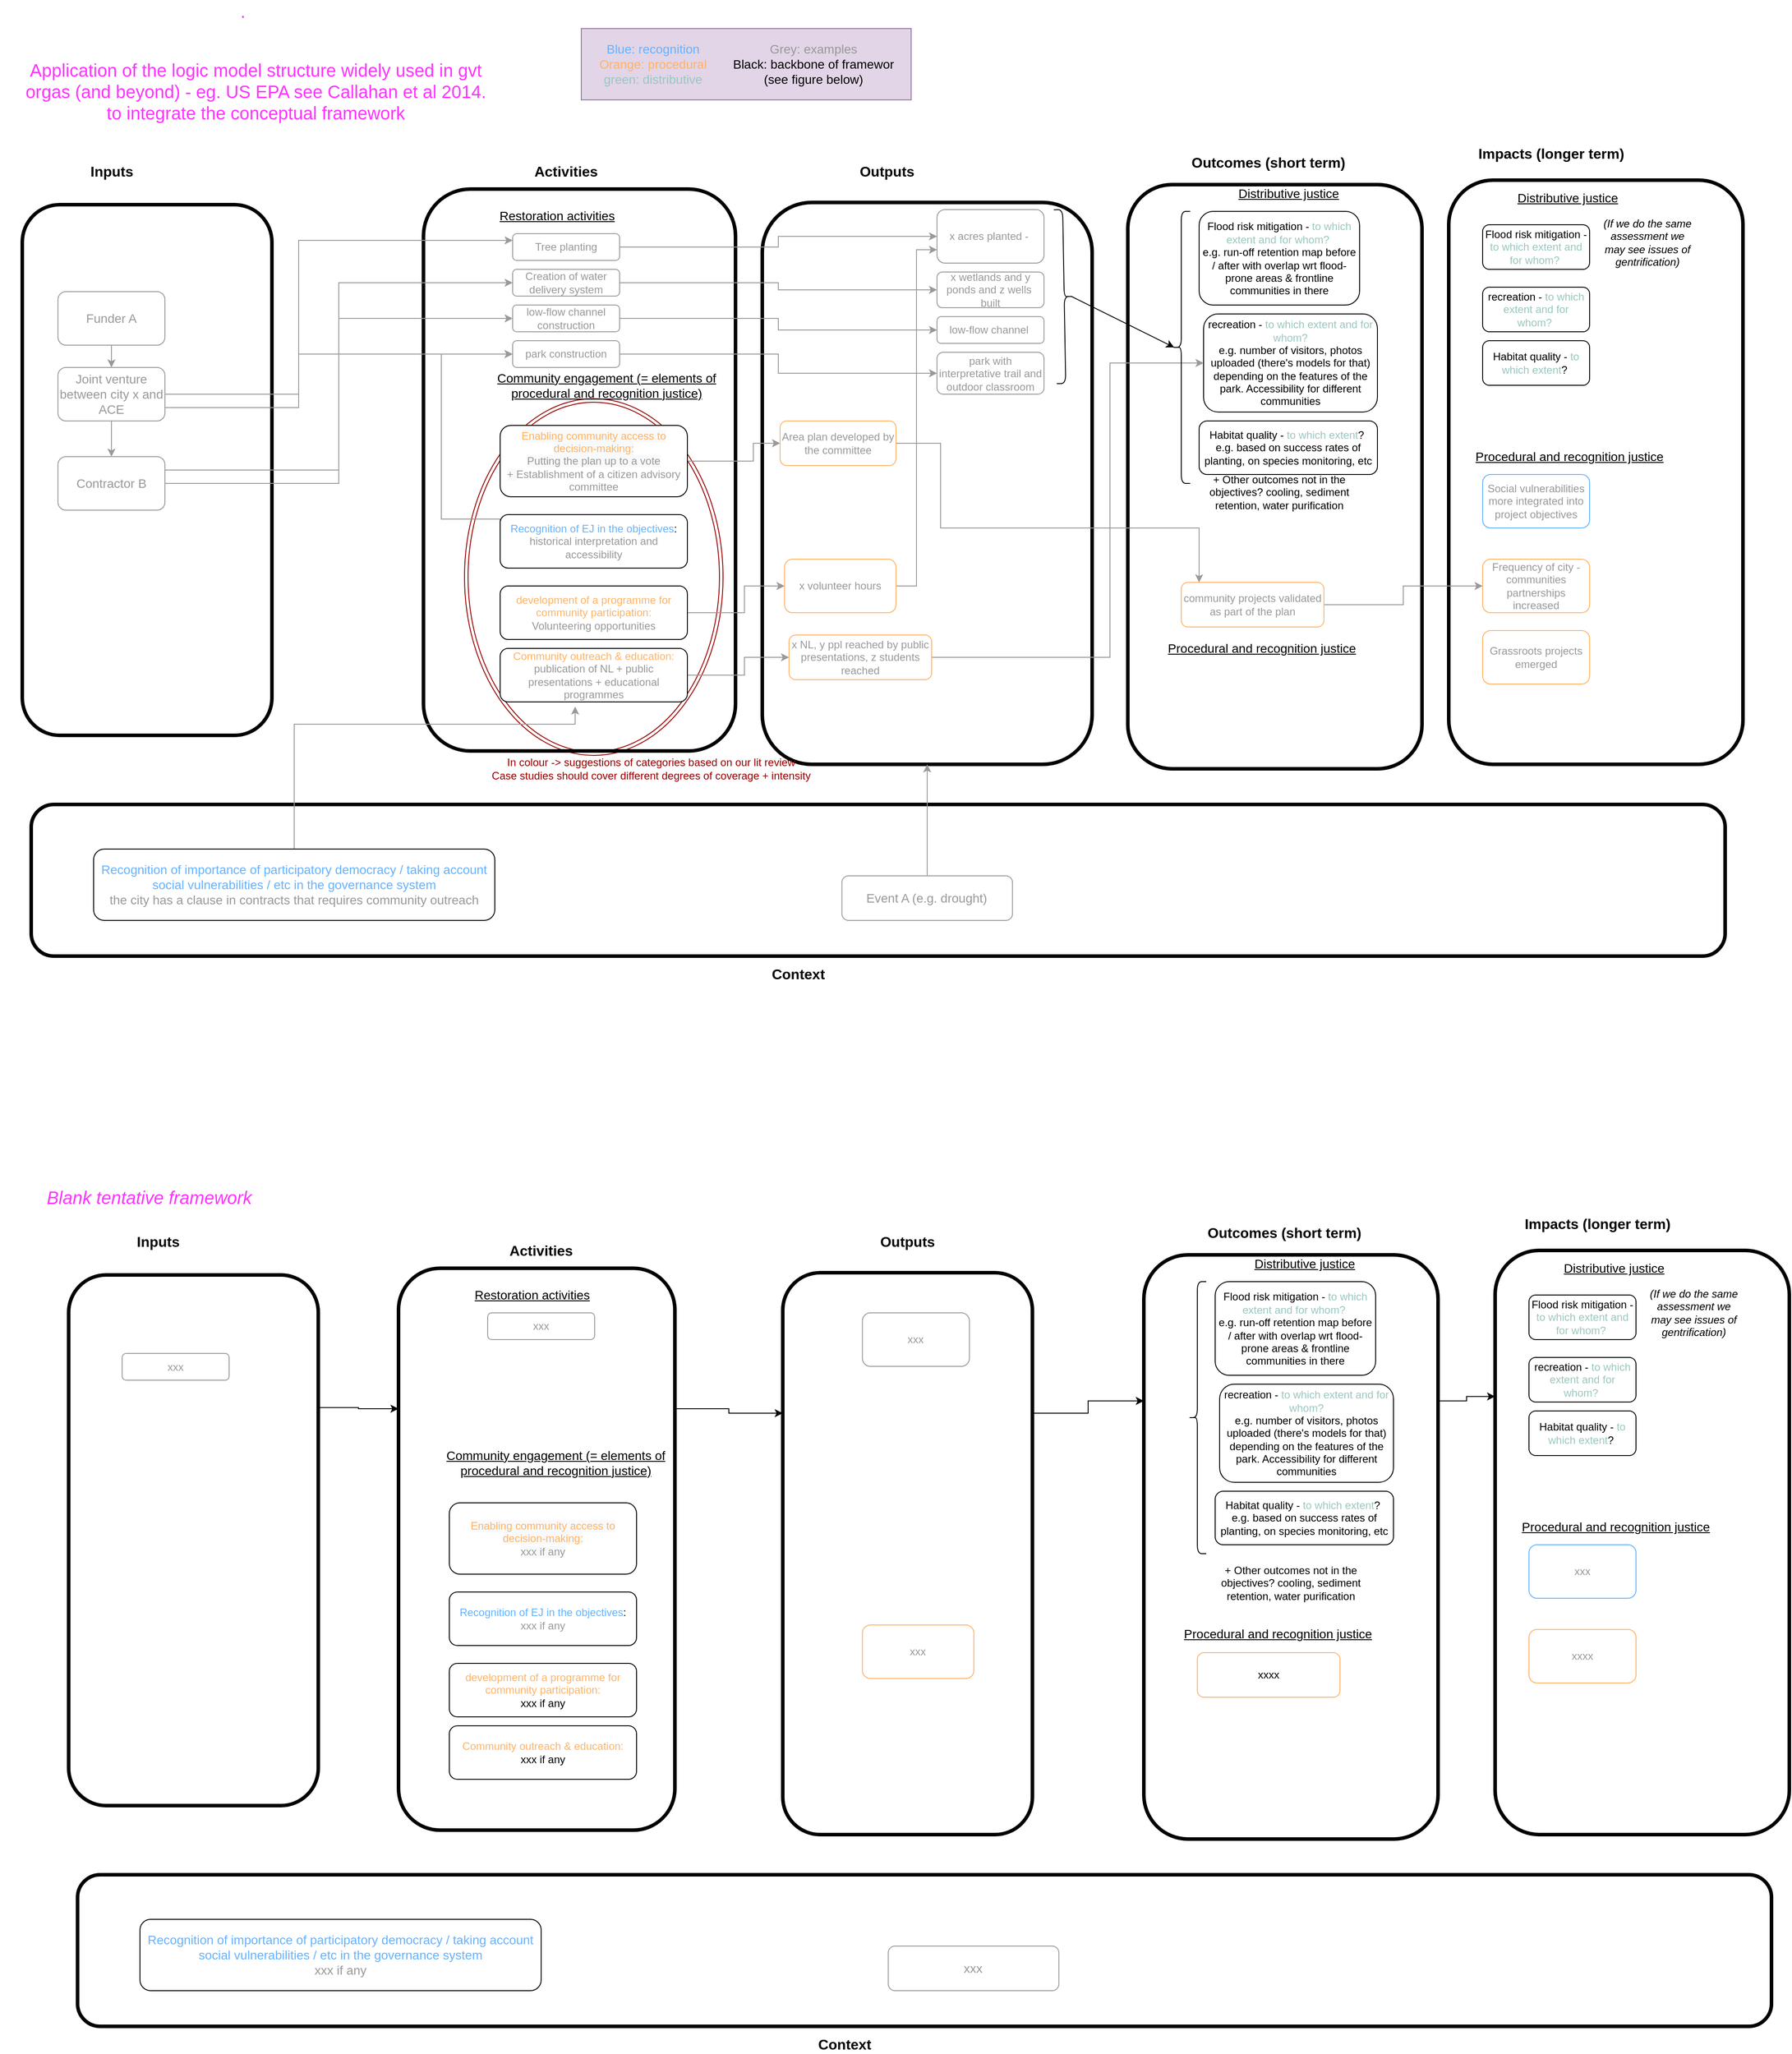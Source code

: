 <mxfile version="13.6.6" type="github">
  <diagram id="vgA6iTGPaxQfXKOa6rfH" name="Page-1">
    <mxGraphModel dx="1051" dy="645" grid="1" gridSize="10" guides="1" tooltips="1" connect="1" arrows="1" fold="1" page="1" pageScale="1" pageWidth="1654" pageHeight="2336" math="0" shadow="0">
      <root>
        <mxCell id="0" />
        <mxCell id="1" parent="0" />
        <mxCell id="vsAwOf1phoWgkUj9JQo5-122" value="" style="whiteSpace=wrap;html=1;strokeColor=#9673a6;strokeWidth=1;fillColor=#e1d5e7;fontSize=14;" vertex="1" parent="1">
          <mxGeometry x="685" y="70" width="370" height="80" as="geometry" />
        </mxCell>
        <mxCell id="vsAwOf1phoWgkUj9JQo5-114" style="edgeStyle=orthogonalEdgeStyle;rounded=0;orthogonalLoop=1;jettySize=auto;html=1;exitX=1;exitY=0.25;exitDx=0;exitDy=0;entryX=0;entryY=0.25;entryDx=0;entryDy=0;strokeColor=#000000;fontSize=14;fontColor=#999999;" edge="1" parent="1" source="vsAwOf1phoWgkUj9JQo5-41" target="vsAwOf1phoWgkUj9JQo5-38">
          <mxGeometry relative="1" as="geometry" />
        </mxCell>
        <mxCell id="vsAwOf1phoWgkUj9JQo5-41" value="" style="rounded=1;whiteSpace=wrap;html=1;fontSize=16;fillColor=none;strokeWidth=4;" vertex="1" parent="1">
          <mxGeometry x="480" y="1460" width="310" height="630" as="geometry" />
        </mxCell>
        <mxCell id="vsAwOf1phoWgkUj9JQo5-33" value="" style="rounded=1;whiteSpace=wrap;html=1;fontSize=16;fillColor=none;strokeWidth=4;" vertex="1" parent="1">
          <mxGeometry x="68" y="940" width="1900" height="170" as="geometry" />
        </mxCell>
        <mxCell id="vsAwOf1phoWgkUj9JQo5-28" value="" style="rounded=1;whiteSpace=wrap;html=1;fontSize=16;fillColor=none;strokeWidth=4;" vertex="1" parent="1">
          <mxGeometry x="1298" y="245" width="330" height="655" as="geometry" />
        </mxCell>
        <mxCell id="vsAwOf1phoWgkUj9JQo5-30" value="" style="rounded=1;whiteSpace=wrap;html=1;fontSize=16;fillColor=none;strokeWidth=4;" vertex="1" parent="1">
          <mxGeometry x="1658" y="240" width="330" height="655" as="geometry" />
        </mxCell>
        <mxCell id="vsAwOf1phoWgkUj9JQo5-26" value="" style="rounded=1;whiteSpace=wrap;html=1;fontSize=16;fillColor=none;strokeWidth=4;" vertex="1" parent="1">
          <mxGeometry x="888" y="265" width="370" height="630" as="geometry" />
        </mxCell>
        <mxCell id="vsAwOf1phoWgkUj9JQo5-22" value="" style="rounded=1;whiteSpace=wrap;html=1;fontSize=16;fillColor=none;strokeWidth=4;" vertex="1" parent="1">
          <mxGeometry x="58" y="267.5" width="280" height="595" as="geometry" />
        </mxCell>
        <mxCell id="OVi4SH4In0DBITWxW0jp-76" value="" style="ellipse;shape=doubleEllipse;whiteSpace=wrap;html=1;fillColor=none;fontColor=#990000;strokeColor=#990000;" parent="1" vertex="1">
          <mxGeometry x="554" y="485" width="290" height="400" as="geometry" />
        </mxCell>
        <mxCell id="vsAwOf1phoWgkUj9JQo5-4" value="" style="rounded=1;whiteSpace=wrap;html=1;fontSize=16;fillColor=none;strokeWidth=4;" vertex="1" parent="1">
          <mxGeometry x="508" y="250" width="350" height="630" as="geometry" />
        </mxCell>
        <mxCell id="OVi4SH4In0DBITWxW0jp-1" value="Activities" style="text;html=1;strokeColor=none;fillColor=none;align=center;verticalAlign=middle;whiteSpace=wrap;rounded=0;fontSize=16;fontStyle=1" parent="1" vertex="1">
          <mxGeometry x="648" y="220" width="40" height="20" as="geometry" />
        </mxCell>
        <mxCell id="OVi4SH4In0DBITWxW0jp-23" style="edgeStyle=orthogonalEdgeStyle;rounded=0;orthogonalLoop=1;jettySize=auto;html=1;exitX=1;exitY=0.5;exitDx=0;exitDy=0;strokeColor=#999999;" parent="1" source="OVi4SH4In0DBITWxW0jp-2" target="OVi4SH4In0DBITWxW0jp-16" edge="1">
          <mxGeometry relative="1" as="geometry" />
        </mxCell>
        <mxCell id="OVi4SH4In0DBITWxW0jp-2" value="Tree planting" style="rounded=1;whiteSpace=wrap;html=1;fontColor=#999999;strokeColor=#999999;" parent="1" vertex="1">
          <mxGeometry x="608" y="300" width="120" height="30" as="geometry" />
        </mxCell>
        <mxCell id="OVi4SH4In0DBITWxW0jp-3" value="&lt;font style=&quot;font-size: 14px&quot;&gt;&lt;u&gt;Restoration activities&lt;/u&gt;&lt;/font&gt;" style="text;html=1;strokeColor=none;fillColor=none;align=center;verticalAlign=middle;whiteSpace=wrap;rounded=0;" parent="1" vertex="1">
          <mxGeometry x="588" y="270" width="140" height="20" as="geometry" />
        </mxCell>
        <mxCell id="OVi4SH4In0DBITWxW0jp-38" style="edgeStyle=orthogonalEdgeStyle;rounded=0;orthogonalLoop=1;jettySize=auto;html=1;exitX=1;exitY=0.5;exitDx=0;exitDy=0;entryX=0;entryY=0.5;entryDx=0;entryDy=0;strokeColor=#999999;" parent="1" source="OVi4SH4In0DBITWxW0jp-4" target="OVi4SH4In0DBITWxW0jp-17" edge="1">
          <mxGeometry relative="1" as="geometry" />
        </mxCell>
        <mxCell id="OVi4SH4In0DBITWxW0jp-4" value="Creation of water delivery system" style="rounded=1;whiteSpace=wrap;html=1;fontColor=#999999;strokeColor=#999999;" parent="1" vertex="1">
          <mxGeometry x="608" y="340" width="120" height="30" as="geometry" />
        </mxCell>
        <mxCell id="OVi4SH4In0DBITWxW0jp-36" style="edgeStyle=orthogonalEdgeStyle;rounded=0;orthogonalLoop=1;jettySize=auto;html=1;exitX=1;exitY=0.5;exitDx=0;exitDy=0;entryX=0;entryY=0.5;entryDx=0;entryDy=0;strokeColor=#999999;" parent="1" source="OVi4SH4In0DBITWxW0jp-5" target="OVi4SH4In0DBITWxW0jp-18" edge="1">
          <mxGeometry relative="1" as="geometry" />
        </mxCell>
        <mxCell id="OVi4SH4In0DBITWxW0jp-5" value="low-flow channel construction" style="rounded=1;whiteSpace=wrap;html=1;fontColor=#999999;strokeColor=#999999;" parent="1" vertex="1">
          <mxGeometry x="608" y="380" width="120" height="30" as="geometry" />
        </mxCell>
        <mxCell id="OVi4SH4In0DBITWxW0jp-34" style="edgeStyle=orthogonalEdgeStyle;rounded=0;orthogonalLoop=1;jettySize=auto;html=1;exitX=1;exitY=0.5;exitDx=0;exitDy=0;strokeColor=#999999;" parent="1" source="OVi4SH4In0DBITWxW0jp-6" target="OVi4SH4In0DBITWxW0jp-19" edge="1">
          <mxGeometry relative="1" as="geometry" />
        </mxCell>
        <mxCell id="OVi4SH4In0DBITWxW0jp-6" value="park construction" style="rounded=1;whiteSpace=wrap;html=1;fontColor=#999999;strokeColor=#999999;" parent="1" vertex="1">
          <mxGeometry x="608" y="420" width="120" height="30" as="geometry" />
        </mxCell>
        <mxCell id="OVi4SH4In0DBITWxW0jp-7" value="&lt;div&gt;Community engagement (= elements of &lt;br&gt;&lt;/div&gt;&lt;div&gt;procedural and recognition justice)&lt;/div&gt;" style="text;html=1;align=center;verticalAlign=middle;resizable=0;points=[];autosize=1;fontSize=14;fontStyle=4" parent="1" vertex="1">
          <mxGeometry x="583" y="450" width="260" height="40" as="geometry" />
        </mxCell>
        <mxCell id="OVi4SH4In0DBITWxW0jp-25" style="edgeStyle=orthogonalEdgeStyle;rounded=0;orthogonalLoop=1;jettySize=auto;html=1;exitX=1;exitY=0.5;exitDx=0;exitDy=0;entryX=0;entryY=0.5;entryDx=0;entryDy=0;strokeColor=#999999;" parent="1" source="OVi4SH4In0DBITWxW0jp-10" target="OVi4SH4In0DBITWxW0jp-20" edge="1">
          <mxGeometry relative="1" as="geometry">
            <Array as="points">
              <mxPoint x="878" y="555" />
              <mxPoint x="878" y="535" />
            </Array>
          </mxGeometry>
        </mxCell>
        <mxCell id="OVi4SH4In0DBITWxW0jp-10" value="&lt;font color=&quot;#FFB366&quot;&gt;&lt;span style=&quot;font-family: &amp;#34;helvetica&amp;#34; ; font-size: 12px ; font-style: normal ; font-weight: 400 ; letter-spacing: normal ; text-align: center ; text-indent: 0px ; text-transform: none ; word-spacing: 0px ; background-color: rgb(248 , 249 , 250) ; display: inline ; float: none&quot;&gt;Enabling community access to decision-making&lt;/span&gt;&lt;/font&gt;&lt;span style=&quot;color: rgb(0 , 0 , 0) ; font-family: &amp;#34;helvetica&amp;#34; ; font-size: 12px ; font-style: normal ; font-weight: 400 ; letter-spacing: normal ; text-align: center ; text-indent: 0px ; text-transform: none ; word-spacing: 0px ; background-color: rgb(248 , 249 , 250) ; display: inline ; float: none&quot;&gt;&lt;font color=&quot;#FFB366&quot;&gt;: &lt;/font&gt;&lt;br&gt;&lt;font color=&quot;#999999&quot;&gt;Putting the plan up to a vote +&amp;nbsp;&lt;/font&gt;&lt;/span&gt;&lt;font color=&quot;#999999&quot;&gt;Establishment of a citizen advisory committee&lt;/font&gt;" style="rounded=1;whiteSpace=wrap;html=1;" parent="1" vertex="1">
          <mxGeometry x="594" y="515" width="210" height="80" as="geometry" />
        </mxCell>
        <mxCell id="OVi4SH4In0DBITWxW0jp-31" style="edgeStyle=orthogonalEdgeStyle;rounded=0;orthogonalLoop=1;jettySize=auto;html=1;exitX=0;exitY=0.5;exitDx=0;exitDy=0;entryX=0;entryY=0.5;entryDx=0;entryDy=0;strokeColor=#999999;" parent="1" source="OVi4SH4In0DBITWxW0jp-11" target="OVi4SH4In0DBITWxW0jp-6" edge="1">
          <mxGeometry relative="1" as="geometry">
            <Array as="points">
              <mxPoint x="594" y="620" />
              <mxPoint x="528" y="620" />
              <mxPoint x="528" y="435" />
            </Array>
          </mxGeometry>
        </mxCell>
        <mxCell id="OVi4SH4In0DBITWxW0jp-11" value="&lt;font color=&quot;#66b2ff&quot;&gt;Recognition of EJ in the objectives&lt;/font&gt;: &lt;font color=&quot;#999999&quot;&gt;historical interpretation and accessibility&lt;/font&gt;" style="rounded=1;whiteSpace=wrap;html=1;" parent="1" vertex="1">
          <mxGeometry x="594" y="615" width="210" height="60" as="geometry" />
        </mxCell>
        <mxCell id="OVi4SH4In0DBITWxW0jp-30" style="edgeStyle=orthogonalEdgeStyle;rounded=0;orthogonalLoop=1;jettySize=auto;html=1;exitX=1;exitY=0.5;exitDx=0;exitDy=0;strokeColor=#999999;" parent="1" source="OVi4SH4In0DBITWxW0jp-13" target="OVi4SH4In0DBITWxW0jp-27" edge="1">
          <mxGeometry relative="1" as="geometry">
            <Array as="points">
              <mxPoint x="868" y="725" />
              <mxPoint x="868" y="695" />
            </Array>
          </mxGeometry>
        </mxCell>
        <mxCell id="OVi4SH4In0DBITWxW0jp-13" value="&lt;font color=&quot;#FFB366&quot;&gt;development of a programme for community participation:&lt;/font&gt;&lt;br&gt;&lt;font color=&quot;#999999&quot;&gt;Volunteering opportunities&lt;/font&gt;" style="rounded=1;whiteSpace=wrap;html=1;" parent="1" vertex="1">
          <mxGeometry x="594" y="695" width="210" height="60" as="geometry" />
        </mxCell>
        <mxCell id="OVi4SH4In0DBITWxW0jp-26" style="edgeStyle=orthogonalEdgeStyle;rounded=0;orthogonalLoop=1;jettySize=auto;html=1;exitX=1;exitY=0.5;exitDx=0;exitDy=0;entryX=0;entryY=0.5;entryDx=0;entryDy=0;strokeColor=#999999;" parent="1" source="OVi4SH4In0DBITWxW0jp-14" target="OVi4SH4In0DBITWxW0jp-21" edge="1">
          <mxGeometry relative="1" as="geometry">
            <Array as="points">
              <mxPoint x="868" y="795" />
              <mxPoint x="868" y="775" />
            </Array>
          </mxGeometry>
        </mxCell>
        <mxCell id="OVi4SH4In0DBITWxW0jp-14" value="&lt;font color=&quot;#FFB366&quot;&gt;Community outreach &amp;amp; education:&lt;/font&gt;&lt;br&gt;&lt;font color=&quot;#999999&quot;&gt;publication of NL + public presentations + educational programmes&lt;/font&gt;" style="rounded=1;whiteSpace=wrap;html=1;" parent="1" vertex="1">
          <mxGeometry x="594" y="765" width="210" height="60" as="geometry" />
        </mxCell>
        <mxCell id="OVi4SH4In0DBITWxW0jp-15" value="Outputs" style="text;html=1;strokeColor=none;fillColor=none;align=center;verticalAlign=middle;whiteSpace=wrap;rounded=0;fontSize=16;fontStyle=1" parent="1" vertex="1">
          <mxGeometry x="1008" y="220" width="40" height="20" as="geometry" />
        </mxCell>
        <mxCell id="OVi4SH4In0DBITWxW0jp-16" value="x acres planted -&amp;nbsp;" style="rounded=1;whiteSpace=wrap;html=1;fontColor=#999999;strokeColor=#999999;" parent="1" vertex="1">
          <mxGeometry x="1084" y="273" width="120" height="60" as="geometry" />
        </mxCell>
        <mxCell id="OVi4SH4In0DBITWxW0jp-17" value="x wetlands and y ponds and z wells&amp;nbsp; built" style="rounded=1;whiteSpace=wrap;html=1;fontColor=#999999;strokeColor=#999999;" parent="1" vertex="1">
          <mxGeometry x="1084" y="343" width="120" height="40" as="geometry" />
        </mxCell>
        <mxCell id="OVi4SH4In0DBITWxW0jp-18" value="low-flow channel&amp;nbsp;" style="rounded=1;whiteSpace=wrap;html=1;fontColor=#999999;strokeColor=#999999;" parent="1" vertex="1">
          <mxGeometry x="1084" y="393" width="120" height="30" as="geometry" />
        </mxCell>
        <mxCell id="OVi4SH4In0DBITWxW0jp-19" value="park with interpretative trail and outdoor classroom" style="rounded=1;whiteSpace=wrap;html=1;fontColor=#999999;strokeColor=#999999;" parent="1" vertex="1">
          <mxGeometry x="1084" y="433" width="120" height="47" as="geometry" />
        </mxCell>
        <mxCell id="OVi4SH4In0DBITWxW0jp-46" style="edgeStyle=orthogonalEdgeStyle;rounded=0;orthogonalLoop=1;jettySize=auto;html=1;exitX=1;exitY=0.5;exitDx=0;exitDy=0;strokeColor=#999999;" parent="1" source="OVi4SH4In0DBITWxW0jp-20" target="OVi4SH4In0DBITWxW0jp-45" edge="1">
          <mxGeometry relative="1" as="geometry">
            <Array as="points">
              <mxPoint x="1088" y="535" />
              <mxPoint x="1088" y="630" />
              <mxPoint x="1378" y="630" />
            </Array>
          </mxGeometry>
        </mxCell>
        <mxCell id="OVi4SH4In0DBITWxW0jp-20" value="&lt;font&gt;Area plan developed by the committee&lt;/font&gt;" style="rounded=1;whiteSpace=wrap;html=1;strokeColor=#FFB366;fontColor=#999999;" parent="1" vertex="1">
          <mxGeometry x="908" y="510" width="130" height="50" as="geometry" />
        </mxCell>
        <mxCell id="vsAwOf1phoWgkUj9JQo5-25" style="edgeStyle=orthogonalEdgeStyle;rounded=0;orthogonalLoop=1;jettySize=auto;html=1;exitX=1;exitY=0.5;exitDx=0;exitDy=0;entryX=0;entryY=0.5;entryDx=0;entryDy=0;fontSize=16;fontColor=#000000;strokeColor=#999999;" edge="1" parent="1" source="OVi4SH4In0DBITWxW0jp-21" target="OVi4SH4In0DBITWxW0jp-47">
          <mxGeometry relative="1" as="geometry">
            <Array as="points">
              <mxPoint x="1278" y="775" />
              <mxPoint x="1278" y="445" />
            </Array>
          </mxGeometry>
        </mxCell>
        <mxCell id="OVi4SH4In0DBITWxW0jp-21" value="&lt;font&gt;x NL, y ppl reached by public presentations, z students reached&lt;/font&gt;" style="rounded=1;whiteSpace=wrap;html=1;strokeColor=#FFB366;fontColor=#999999;" parent="1" vertex="1">
          <mxGeometry x="918" y="750" width="160" height="50" as="geometry" />
        </mxCell>
        <mxCell id="OVi4SH4In0DBITWxW0jp-28" style="edgeStyle=orthogonalEdgeStyle;rounded=0;orthogonalLoop=1;jettySize=auto;html=1;exitX=1;exitY=0.5;exitDx=0;exitDy=0;entryX=0;entryY=0.75;entryDx=0;entryDy=0;strokeColor=#999999;" parent="1" source="OVi4SH4In0DBITWxW0jp-27" target="OVi4SH4In0DBITWxW0jp-16" edge="1">
          <mxGeometry relative="1" as="geometry" />
        </mxCell>
        <mxCell id="OVi4SH4In0DBITWxW0jp-27" value="&lt;font&gt;x volunteer hours&lt;/font&gt;" style="rounded=1;whiteSpace=wrap;html=1;strokeColor=#FFB366;fontColor=#999999;" parent="1" vertex="1">
          <mxGeometry x="913" y="665" width="125" height="60" as="geometry" />
        </mxCell>
        <mxCell id="OVi4SH4In0DBITWxW0jp-42" value="Outcomes (short term)&amp;nbsp;" style="text;html=1;strokeColor=none;fillColor=none;align=center;verticalAlign=middle;whiteSpace=wrap;rounded=0;fontSize=16;fontStyle=1" parent="1" vertex="1">
          <mxGeometry x="1368" y="210" width="180" height="20" as="geometry" />
        </mxCell>
        <mxCell id="OVi4SH4In0DBITWxW0jp-44" value="Flood risk mitigation - &lt;font color=&quot;#9ac7bf&quot;&gt;to which extent and for whom?&lt;/font&gt;&amp;nbsp;&lt;br&gt;e.g. run-off retention map before / after with overlap wrt flood-prone areas &amp;amp; frontline communities in there" style="rounded=1;whiteSpace=wrap;html=1;" parent="1" vertex="1">
          <mxGeometry x="1378" y="275" width="180" height="105" as="geometry" />
        </mxCell>
        <mxCell id="OVi4SH4In0DBITWxW0jp-80" style="edgeStyle=orthogonalEdgeStyle;rounded=0;orthogonalLoop=1;jettySize=auto;html=1;exitX=1;exitY=0.5;exitDx=0;exitDy=0;entryX=0;entryY=0.5;entryDx=0;entryDy=0;strokeColor=#999999;" parent="1" source="OVi4SH4In0DBITWxW0jp-45" target="OVi4SH4In0DBITWxW0jp-73" edge="1">
          <mxGeometry relative="1" as="geometry" />
        </mxCell>
        <mxCell id="OVi4SH4In0DBITWxW0jp-45" value="&lt;font color=&quot;#999999&quot;&gt;community projects validated as part of the plan&lt;/font&gt;" style="rounded=1;whiteSpace=wrap;html=1;strokeColor=#FFB366;" parent="1" vertex="1">
          <mxGeometry x="1358" y="691" width="160" height="50" as="geometry" />
        </mxCell>
        <mxCell id="OVi4SH4In0DBITWxW0jp-47" value="recreation - &lt;font color=&quot;#9ac7bf&quot;&gt;to which extent and for whom? &lt;/font&gt;&lt;br&gt;e.g. number of visitors, photos uploaded (there&#39;s models for that) depending on the features of the park. Accessibility for different communities" style="rounded=1;whiteSpace=wrap;html=1;" parent="1" vertex="1">
          <mxGeometry x="1383" y="390" width="195" height="110" as="geometry" />
        </mxCell>
        <mxCell id="OVi4SH4In0DBITWxW0jp-48" value="Habitat quality - &lt;font color=&quot;#9ac7bf&quot;&gt;to which extent&lt;/font&gt;?&amp;nbsp;&lt;br&gt;e.g. based on success rates of planting, on species monitoring, etc" style="rounded=1;whiteSpace=wrap;html=1;" parent="1" vertex="1">
          <mxGeometry x="1378" y="510" width="200" height="60" as="geometry" />
        </mxCell>
        <mxCell id="OVi4SH4In0DBITWxW0jp-51" value="Distributive justice" style="text;html=1;align=center;verticalAlign=middle;resizable=0;points=[];autosize=1;fontSize=14;fontStyle=4" parent="1" vertex="1">
          <mxGeometry x="1413" y="245" width="130" height="20" as="geometry" />
        </mxCell>
        <mxCell id="OVi4SH4In0DBITWxW0jp-54" value="Impacts (longer term)" style="text;html=1;strokeColor=none;fillColor=none;align=center;verticalAlign=middle;whiteSpace=wrap;rounded=0;fontSize=16;fontStyle=1" parent="1" vertex="1">
          <mxGeometry x="1683" y="200" width="180" height="20" as="geometry" />
        </mxCell>
        <mxCell id="OVi4SH4In0DBITWxW0jp-55" value="" style="shape=curlyBracket;whiteSpace=wrap;html=1;rounded=1;strokeColor=#000000;" parent="1" vertex="1">
          <mxGeometry x="1348" y="275" width="20" height="305" as="geometry" />
        </mxCell>
        <mxCell id="OVi4SH4In0DBITWxW0jp-56" value="" style="shape=curlyBracket;whiteSpace=wrap;html=1;rounded=1;strokeColor=#000000;rotation=-181;size=0.5;" parent="1" vertex="1">
          <mxGeometry x="1216.65" y="273" width="20" height="195" as="geometry" />
        </mxCell>
        <mxCell id="OVi4SH4In0DBITWxW0jp-57" value="" style="endArrow=classic;html=1;exitX=0.1;exitY=0.5;exitDx=0;exitDy=0;exitPerimeter=0;entryX=0.1;entryY=0.5;entryDx=0;entryDy=0;entryPerimeter=0;" parent="1" source="OVi4SH4In0DBITWxW0jp-56" target="OVi4SH4In0DBITWxW0jp-55" edge="1">
          <mxGeometry width="50" height="50" relative="1" as="geometry">
            <mxPoint x="1236.65" y="369.92" as="sourcePoint" />
            <mxPoint x="1288" y="410" as="targetPoint" />
          </mxGeometry>
        </mxCell>
        <mxCell id="OVi4SH4In0DBITWxW0jp-60" value="Flood risk mitigation - &lt;font color=&quot;#9ac7bf&quot;&gt;to which extent and for whom?&lt;/font&gt;&amp;nbsp;" style="rounded=1;whiteSpace=wrap;html=1;" parent="1" vertex="1">
          <mxGeometry x="1696" y="290" width="120" height="50" as="geometry" />
        </mxCell>
        <mxCell id="OVi4SH4In0DBITWxW0jp-61" value="recreation - &lt;font color=&quot;#9ac7bf&quot;&gt;to which extent and for whom?&amp;nbsp;&lt;/font&gt;" style="rounded=1;whiteSpace=wrap;html=1;" parent="1" vertex="1">
          <mxGeometry x="1696" y="359.99" width="120" height="50" as="geometry" />
        </mxCell>
        <mxCell id="OVi4SH4In0DBITWxW0jp-62" value="Habitat quality - &lt;font color=&quot;#9ac7bf&quot;&gt;to which extent&lt;/font&gt;?&amp;nbsp;" style="rounded=1;whiteSpace=wrap;html=1;" parent="1" vertex="1">
          <mxGeometry x="1696" y="419.99" width="120" height="50" as="geometry" />
        </mxCell>
        <mxCell id="OVi4SH4In0DBITWxW0jp-63" value="Distributive justice" style="text;html=1;align=center;verticalAlign=middle;resizable=0;points=[];autosize=1;fontSize=14;fontStyle=4" parent="1" vertex="1">
          <mxGeometry x="1726" y="250" width="130" height="20" as="geometry" />
        </mxCell>
        <mxCell id="OVi4SH4In0DBITWxW0jp-66" value="(If we do the same assessment we may see issues of gentrification)" style="text;html=1;strokeColor=none;fillColor=none;align=center;verticalAlign=middle;whiteSpace=wrap;rounded=0;fontStyle=2" parent="1" vertex="1">
          <mxGeometry x="1826" y="300" width="110" height="20" as="geometry" />
        </mxCell>
        <mxCell id="OVi4SH4In0DBITWxW0jp-72" value="+ Other outcomes not in the objectives? cooling, sediment retention, water purification" style="text;html=1;strokeColor=none;fillColor=none;align=center;verticalAlign=middle;whiteSpace=wrap;rounded=0;" parent="1" vertex="1">
          <mxGeometry x="1383" y="580" width="170" height="20" as="geometry" />
        </mxCell>
        <mxCell id="OVi4SH4In0DBITWxW0jp-73" value="&lt;font&gt;Frequency of city - communities partnerships increased&lt;/font&gt;" style="rounded=1;whiteSpace=wrap;html=1;fontColor=#999999;strokeColor=#FFB366;" parent="1" vertex="1">
          <mxGeometry x="1696" y="665" width="120" height="60" as="geometry" />
        </mxCell>
        <mxCell id="OVi4SH4In0DBITWxW0jp-75" value="&lt;font&gt;Social vulnerabilities more integrated into project objectives&lt;/font&gt;" style="rounded=1;whiteSpace=wrap;html=1;fontColor=#999999;strokeColor=#66B2FF;" parent="1" vertex="1">
          <mxGeometry x="1696" y="570" width="120" height="60" as="geometry" />
        </mxCell>
        <mxCell id="OVi4SH4In0DBITWxW0jp-77" value="&lt;div&gt;In colour -&amp;gt; suggestions of categories based on our lit review&lt;/div&gt;&lt;div&gt;Case studies should cover different degrees of coverage + intensity&lt;/div&gt;" style="text;html=1;align=center;verticalAlign=middle;resizable=0;points=[];autosize=1;fontColor=#990000;" parent="1" vertex="1">
          <mxGeometry x="578" y="885" width="370" height="30" as="geometry" />
        </mxCell>
        <mxCell id="OVi4SH4In0DBITWxW0jp-81" value="&lt;font&gt;Grassroots projects emerged&lt;/font&gt;" style="rounded=1;whiteSpace=wrap;html=1;fontColor=#999999;strokeColor=#FFB366;" parent="1" vertex="1">
          <mxGeometry x="1696" y="745" width="120" height="60" as="geometry" />
        </mxCell>
        <mxCell id="vsAwOf1phoWgkUj9JQo5-1" value="Procedural and recognition justice" style="text;html=1;align=center;verticalAlign=middle;resizable=0;points=[];autosize=1;fontSize=14;fontStyle=4" vertex="1" parent="1">
          <mxGeometry x="1678" y="540" width="230" height="20" as="geometry" />
        </mxCell>
        <mxCell id="vsAwOf1phoWgkUj9JQo5-3" value="Procedural and recognition justice" style="text;html=1;align=center;verticalAlign=middle;resizable=0;points=[];autosize=1;fontSize=14;fontStyle=4" vertex="1" parent="1">
          <mxGeometry x="1333" y="755" width="230" height="20" as="geometry" />
        </mxCell>
        <mxCell id="vsAwOf1phoWgkUj9JQo5-6" value="&lt;div&gt;&lt;font color=&quot;#66B2FF&quot;&gt;Blue: recognition&lt;/font&gt;&lt;/div&gt;&lt;div&gt;&lt;font color=&quot;#FFB366&quot;&gt;Orange: procedural&lt;/font&gt;&lt;/div&gt;&lt;div&gt;&lt;font color=&quot;#9AC7BF&quot;&gt;green: distributive&lt;/font&gt;&lt;br&gt;&lt;/div&gt;" style="text;html=1;align=center;verticalAlign=middle;resizable=0;points=[];autosize=1;fontSize=14;fontColor=#990000;" vertex="1" parent="1">
          <mxGeometry x="695" y="80" width="140" height="60" as="geometry" />
        </mxCell>
        <mxCell id="vsAwOf1phoWgkUj9JQo5-8" value="Inputs " style="text;html=1;align=center;verticalAlign=middle;resizable=0;points=[];autosize=1;fontSize=16;fontStyle=1" vertex="1" parent="1">
          <mxGeometry x="128" y="220" width="60" height="20" as="geometry" />
        </mxCell>
        <mxCell id="vsAwOf1phoWgkUj9JQo5-15" style="edgeStyle=orthogonalEdgeStyle;rounded=0;orthogonalLoop=1;jettySize=auto;html=1;exitX=0.5;exitY=1;exitDx=0;exitDy=0;entryX=0.5;entryY=0;entryDx=0;entryDy=0;fontSize=14;fontColor=#000000;strokeColor=#999999;" edge="1" parent="1" source="vsAwOf1phoWgkUj9JQo5-9" target="vsAwOf1phoWgkUj9JQo5-10">
          <mxGeometry relative="1" as="geometry" />
        </mxCell>
        <mxCell id="vsAwOf1phoWgkUj9JQo5-9" value="Funder A" style="rounded=1;whiteSpace=wrap;html=1;strokeWidth=1;fillColor=none;fontSize=14;strokeColor=#999999;fontColor=#999999;" vertex="1" parent="1">
          <mxGeometry x="98" y="365" width="120" height="60" as="geometry" />
        </mxCell>
        <mxCell id="vsAwOf1phoWgkUj9JQo5-16" style="edgeStyle=orthogonalEdgeStyle;rounded=0;orthogonalLoop=1;jettySize=auto;html=1;exitX=0.5;exitY=1;exitDx=0;exitDy=0;entryX=0.5;entryY=0;entryDx=0;entryDy=0;fontSize=14;fontColor=#000000;strokeColor=#999999;" edge="1" parent="1" source="vsAwOf1phoWgkUj9JQo5-10" target="vsAwOf1phoWgkUj9JQo5-11">
          <mxGeometry relative="1" as="geometry" />
        </mxCell>
        <mxCell id="vsAwOf1phoWgkUj9JQo5-19" style="edgeStyle=orthogonalEdgeStyle;rounded=0;orthogonalLoop=1;jettySize=auto;html=1;exitX=1;exitY=0.5;exitDx=0;exitDy=0;entryX=0;entryY=0.25;entryDx=0;entryDy=0;fontSize=14;fontColor=#000000;strokeColor=#999999;" edge="1" parent="1" source="vsAwOf1phoWgkUj9JQo5-10" target="OVi4SH4In0DBITWxW0jp-2">
          <mxGeometry relative="1" as="geometry">
            <Array as="points">
              <mxPoint x="368" y="480" />
              <mxPoint x="368" y="308" />
            </Array>
          </mxGeometry>
        </mxCell>
        <mxCell id="vsAwOf1phoWgkUj9JQo5-20" style="edgeStyle=orthogonalEdgeStyle;rounded=0;orthogonalLoop=1;jettySize=auto;html=1;exitX=1;exitY=0.75;exitDx=0;exitDy=0;entryX=0;entryY=0.5;entryDx=0;entryDy=0;fontSize=14;fontColor=#000000;strokeColor=#999999;" edge="1" parent="1" source="vsAwOf1phoWgkUj9JQo5-10" target="OVi4SH4In0DBITWxW0jp-6">
          <mxGeometry relative="1" as="geometry">
            <Array as="points">
              <mxPoint x="368" y="495" />
              <mxPoint x="368" y="435" />
            </Array>
          </mxGeometry>
        </mxCell>
        <mxCell id="vsAwOf1phoWgkUj9JQo5-10" value="Joint venture between city x and ACE" style="rounded=1;whiteSpace=wrap;html=1;strokeWidth=1;fillColor=none;fontSize=14;strokeColor=#999999;fontColor=#999999;" vertex="1" parent="1">
          <mxGeometry x="98" y="450" width="120" height="60" as="geometry" />
        </mxCell>
        <mxCell id="vsAwOf1phoWgkUj9JQo5-17" style="edgeStyle=orthogonalEdgeStyle;rounded=0;orthogonalLoop=1;jettySize=auto;html=1;exitX=1;exitY=0.5;exitDx=0;exitDy=0;entryX=0;entryY=0.5;entryDx=0;entryDy=0;fontSize=14;fontColor=#000000;strokeColor=#999999;" edge="1" parent="1" source="vsAwOf1phoWgkUj9JQo5-11" target="OVi4SH4In0DBITWxW0jp-5">
          <mxGeometry relative="1" as="geometry" />
        </mxCell>
        <mxCell id="vsAwOf1phoWgkUj9JQo5-18" style="edgeStyle=orthogonalEdgeStyle;rounded=0;orthogonalLoop=1;jettySize=auto;html=1;exitX=1;exitY=0.25;exitDx=0;exitDy=0;entryX=0;entryY=0.5;entryDx=0;entryDy=0;fontSize=14;fontColor=#000000;strokeColor=#999999;" edge="1" parent="1" source="vsAwOf1phoWgkUj9JQo5-11" target="OVi4SH4In0DBITWxW0jp-4">
          <mxGeometry relative="1" as="geometry" />
        </mxCell>
        <mxCell id="vsAwOf1phoWgkUj9JQo5-11" value="Contractor B" style="rounded=1;whiteSpace=wrap;html=1;strokeWidth=1;fillColor=none;fontSize=14;strokeColor=#999999;fontColor=#999999;" vertex="1" parent="1">
          <mxGeometry x="98" y="550" width="120" height="60" as="geometry" />
        </mxCell>
        <mxCell id="vsAwOf1phoWgkUj9JQo5-21" style="edgeStyle=orthogonalEdgeStyle;rounded=0;orthogonalLoop=1;jettySize=auto;html=1;exitX=0.5;exitY=0;exitDx=0;exitDy=0;entryX=0.428;entryY=0.863;entryDx=0;entryDy=0;entryPerimeter=0;fontSize=14;fontColor=#000000;strokeColor=#999999;" edge="1" parent="1" source="vsAwOf1phoWgkUj9JQo5-12" target="OVi4SH4In0DBITWxW0jp-76">
          <mxGeometry relative="1" as="geometry">
            <Array as="points">
              <mxPoint x="363" y="850" />
              <mxPoint x="678" y="850" />
            </Array>
          </mxGeometry>
        </mxCell>
        <mxCell id="vsAwOf1phoWgkUj9JQo5-12" value="&lt;font color=&quot;#66b2ff&quot;&gt;Recognition of importance of participatory democracy / taking account social vulnerabilities / etc in the governance system&lt;/font&gt;&lt;br&gt;&lt;font color=&quot;#999999&quot;&gt;the city has a clause in contracts that requires community outreach&lt;/font&gt;" style="rounded=1;whiteSpace=wrap;html=1;strokeWidth=1;fillColor=none;fontSize=14;fontColor=#000000;" vertex="1" parent="1">
          <mxGeometry x="138" y="990" width="450" height="80" as="geometry" />
        </mxCell>
        <mxCell id="vsAwOf1phoWgkUj9JQo5-32" style="edgeStyle=orthogonalEdgeStyle;rounded=0;orthogonalLoop=1;jettySize=auto;html=1;exitX=0.5;exitY=0;exitDx=0;exitDy=0;entryX=0.5;entryY=1;entryDx=0;entryDy=0;fontSize=14;fontColor=#000000;strokeColor=#999999;" edge="1" parent="1" source="vsAwOf1phoWgkUj9JQo5-31" target="vsAwOf1phoWgkUj9JQo5-26">
          <mxGeometry relative="1" as="geometry" />
        </mxCell>
        <mxCell id="vsAwOf1phoWgkUj9JQo5-31" value="&lt;font color=&quot;#999999&quot;&gt;Event A (e.g. drought)&lt;/font&gt;" style="rounded=1;whiteSpace=wrap;html=1;strokeWidth=1;fillColor=none;fontSize=14;fontColor=#000000;strokeColor=#999999;" vertex="1" parent="1">
          <mxGeometry x="977.32" y="1020" width="191.35" height="50" as="geometry" />
        </mxCell>
        <mxCell id="vsAwOf1phoWgkUj9JQo5-34" value="Context" style="text;html=1;align=center;verticalAlign=middle;resizable=0;points=[];autosize=1;fontSize=16;fontStyle=1" vertex="1" parent="1">
          <mxGeometry x="888" y="1120" width="80" height="20" as="geometry" />
        </mxCell>
        <mxCell id="vsAwOf1phoWgkUj9JQo5-35" value="" style="rounded=1;whiteSpace=wrap;html=1;fontSize=16;fillColor=none;strokeWidth=4;" vertex="1" parent="1">
          <mxGeometry x="120" y="2140" width="1900" height="170" as="geometry" />
        </mxCell>
        <mxCell id="vsAwOf1phoWgkUj9JQo5-120" style="edgeStyle=orthogonalEdgeStyle;rounded=0;orthogonalLoop=1;jettySize=auto;html=1;exitX=1;exitY=0.25;exitDx=0;exitDy=0;entryX=0;entryY=0.25;entryDx=0;entryDy=0;strokeColor=#000000;fontSize=14;fontColor=#999999;" edge="1" parent="1" source="vsAwOf1phoWgkUj9JQo5-36" target="vsAwOf1phoWgkUj9JQo5-37">
          <mxGeometry relative="1" as="geometry" />
        </mxCell>
        <mxCell id="vsAwOf1phoWgkUj9JQo5-36" value="" style="rounded=1;whiteSpace=wrap;html=1;fontSize=16;fillColor=none;strokeWidth=4;" vertex="1" parent="1">
          <mxGeometry x="1316" y="1445" width="330" height="655" as="geometry" />
        </mxCell>
        <mxCell id="vsAwOf1phoWgkUj9JQo5-37" value="" style="rounded=1;whiteSpace=wrap;html=1;fontSize=16;fillColor=none;strokeWidth=4;" vertex="1" parent="1">
          <mxGeometry x="1710" y="1440" width="330" height="655" as="geometry" />
        </mxCell>
        <mxCell id="vsAwOf1phoWgkUj9JQo5-116" style="edgeStyle=orthogonalEdgeStyle;rounded=0;orthogonalLoop=1;jettySize=auto;html=1;exitX=1;exitY=0.25;exitDx=0;exitDy=0;entryX=0;entryY=0.25;entryDx=0;entryDy=0;strokeColor=#000000;fontSize=14;fontColor=#999999;" edge="1" parent="1" source="vsAwOf1phoWgkUj9JQo5-38" target="vsAwOf1phoWgkUj9JQo5-36">
          <mxGeometry relative="1" as="geometry" />
        </mxCell>
        <mxCell id="vsAwOf1phoWgkUj9JQo5-38" value="" style="rounded=1;whiteSpace=wrap;html=1;fontSize=16;fillColor=none;strokeWidth=4;" vertex="1" parent="1">
          <mxGeometry x="911" y="1465" width="280" height="630" as="geometry" />
        </mxCell>
        <mxCell id="vsAwOf1phoWgkUj9JQo5-111" style="edgeStyle=orthogonalEdgeStyle;rounded=0;orthogonalLoop=1;jettySize=auto;html=1;exitX=1;exitY=0.25;exitDx=0;exitDy=0;entryX=0;entryY=0.25;entryDx=0;entryDy=0;fontSize=14;fontColor=#999999;" edge="1" parent="1" source="vsAwOf1phoWgkUj9JQo5-39" target="vsAwOf1phoWgkUj9JQo5-41">
          <mxGeometry relative="1" as="geometry" />
        </mxCell>
        <mxCell id="vsAwOf1phoWgkUj9JQo5-39" value="" style="rounded=1;whiteSpace=wrap;html=1;fontSize=16;fillColor=none;strokeWidth=4;" vertex="1" parent="1">
          <mxGeometry x="110" y="1467.5" width="280" height="595" as="geometry" />
        </mxCell>
        <mxCell id="vsAwOf1phoWgkUj9JQo5-42" value="Activities" style="text;html=1;strokeColor=none;fillColor=none;align=center;verticalAlign=middle;whiteSpace=wrap;rounded=0;fontSize=16;fontStyle=1" vertex="1" parent="1">
          <mxGeometry x="620" y="1430" width="40" height="20" as="geometry" />
        </mxCell>
        <mxCell id="vsAwOf1phoWgkUj9JQo5-44" value="xxx" style="rounded=1;whiteSpace=wrap;html=1;fontColor=#999999;strokeColor=#999999;" vertex="1" parent="1">
          <mxGeometry x="580" y="1510" width="120" height="30" as="geometry" />
        </mxCell>
        <mxCell id="vsAwOf1phoWgkUj9JQo5-45" value="&lt;font style=&quot;font-size: 14px&quot;&gt;&lt;u&gt;Restoration activities&lt;/u&gt;&lt;/font&gt;" style="text;html=1;strokeColor=none;fillColor=none;align=center;verticalAlign=middle;whiteSpace=wrap;rounded=0;" vertex="1" parent="1">
          <mxGeometry x="560" y="1480" width="140" height="20" as="geometry" />
        </mxCell>
        <mxCell id="vsAwOf1phoWgkUj9JQo5-52" value="&lt;div&gt;Community engagement (= elements of &lt;br&gt;&lt;/div&gt;&lt;div&gt;procedural and recognition justice)&lt;/div&gt;" style="text;html=1;align=center;verticalAlign=middle;resizable=0;points=[];autosize=1;fontSize=14;fontStyle=4" vertex="1" parent="1">
          <mxGeometry x="526" y="1658" width="260" height="40" as="geometry" />
        </mxCell>
        <mxCell id="vsAwOf1phoWgkUj9JQo5-54" value="&lt;font color=&quot;#FFB366&quot;&gt;&lt;span style=&quot;font-family: &amp;#34;helvetica&amp;#34; ; font-size: 12px ; font-style: normal ; font-weight: 400 ; letter-spacing: normal ; text-align: center ; text-indent: 0px ; text-transform: none ; word-spacing: 0px ; background-color: rgb(248 , 249 , 250) ; display: inline ; float: none&quot;&gt;Enabling community access to decision-making&lt;/span&gt;&lt;/font&gt;&lt;span style=&quot;color: rgb(0 , 0 , 0) ; font-family: &amp;#34;helvetica&amp;#34; ; font-size: 12px ; font-style: normal ; font-weight: 400 ; letter-spacing: normal ; text-align: center ; text-indent: 0px ; text-transform: none ; word-spacing: 0px ; background-color: rgb(248 , 249 , 250) ; display: inline ; float: none&quot;&gt;&lt;font color=&quot;#FFB366&quot;&gt;: &lt;/font&gt;&lt;br&gt;&lt;font color=&quot;#999999&quot;&gt;xxx if any&lt;/font&gt;&lt;/span&gt;&lt;font color=&quot;#999999&quot;&gt;&lt;/font&gt;" style="rounded=1;whiteSpace=wrap;html=1;" vertex="1" parent="1">
          <mxGeometry x="537" y="1723" width="210" height="80" as="geometry" />
        </mxCell>
        <mxCell id="vsAwOf1phoWgkUj9JQo5-56" value="&lt;font color=&quot;#66b2ff&quot;&gt;Recognition of EJ in the objectives&lt;/font&gt;: &lt;font color=&quot;#999999&quot;&gt;xxx if any&lt;br&gt;&lt;/font&gt;" style="rounded=1;whiteSpace=wrap;html=1;" vertex="1" parent="1">
          <mxGeometry x="537" y="1823" width="210" height="60" as="geometry" />
        </mxCell>
        <mxCell id="vsAwOf1phoWgkUj9JQo5-58" value="&lt;font color=&quot;#FFB366&quot;&gt;development of a programme for community participation:&lt;/font&gt;&lt;br&gt;xxx if any" style="rounded=1;whiteSpace=wrap;html=1;" vertex="1" parent="1">
          <mxGeometry x="537" y="1903" width="210" height="60" as="geometry" />
        </mxCell>
        <mxCell id="vsAwOf1phoWgkUj9JQo5-60" value="&lt;font color=&quot;#FFB366&quot;&gt;Community outreach &amp;amp; education:&lt;/font&gt;&lt;br&gt;xxx if any" style="rounded=1;whiteSpace=wrap;html=1;" vertex="1" parent="1">
          <mxGeometry x="537" y="1973" width="210" height="60" as="geometry" />
        </mxCell>
        <mxCell id="vsAwOf1phoWgkUj9JQo5-61" value="Outputs" style="text;html=1;strokeColor=none;fillColor=none;align=center;verticalAlign=middle;whiteSpace=wrap;rounded=0;fontSize=16;fontStyle=1" vertex="1" parent="1">
          <mxGeometry x="1031" y="1420" width="40" height="20" as="geometry" />
        </mxCell>
        <mxCell id="vsAwOf1phoWgkUj9JQo5-62" value="xxx" style="rounded=1;whiteSpace=wrap;html=1;fontColor=#999999;strokeColor=#999999;" vertex="1" parent="1">
          <mxGeometry x="1000.32" y="1510" width="120" height="60" as="geometry" />
        </mxCell>
        <mxCell id="vsAwOf1phoWgkUj9JQo5-71" value="xxx" style="rounded=1;whiteSpace=wrap;html=1;strokeColor=#FFB366;fontColor=#999999;" vertex="1" parent="1">
          <mxGeometry x="1000.32" y="1860" width="125" height="60" as="geometry" />
        </mxCell>
        <mxCell id="vsAwOf1phoWgkUj9JQo5-72" value="Outcomes (short term)&amp;nbsp;" style="text;html=1;strokeColor=none;fillColor=none;align=center;verticalAlign=middle;whiteSpace=wrap;rounded=0;fontSize=16;fontStyle=1" vertex="1" parent="1">
          <mxGeometry x="1386" y="1410" width="180" height="20" as="geometry" />
        </mxCell>
        <mxCell id="vsAwOf1phoWgkUj9JQo5-73" value="Flood risk mitigation - &lt;font color=&quot;#9ac7bf&quot;&gt;to which extent and for whom?&lt;/font&gt;&amp;nbsp;&lt;br&gt;e.g. run-off retention map before / after with overlap wrt flood-prone areas &amp;amp; frontline communities in there" style="rounded=1;whiteSpace=wrap;html=1;" vertex="1" parent="1">
          <mxGeometry x="1396" y="1475" width="180" height="105" as="geometry" />
        </mxCell>
        <mxCell id="vsAwOf1phoWgkUj9JQo5-75" value="xxxx" style="rounded=1;whiteSpace=wrap;html=1;strokeColor=#FFB366;" vertex="1" parent="1">
          <mxGeometry x="1376" y="1891" width="160" height="50" as="geometry" />
        </mxCell>
        <mxCell id="vsAwOf1phoWgkUj9JQo5-76" value="recreation - &lt;font color=&quot;#9ac7bf&quot;&gt;to which extent and for whom? &lt;/font&gt;&lt;br&gt;e.g. number of visitors, photos uploaded (there&#39;s models for that) depending on the features of the park. Accessibility for different communities" style="rounded=1;whiteSpace=wrap;html=1;" vertex="1" parent="1">
          <mxGeometry x="1401" y="1590" width="195" height="110" as="geometry" />
        </mxCell>
        <mxCell id="vsAwOf1phoWgkUj9JQo5-77" value="Habitat quality - &lt;font color=&quot;#9ac7bf&quot;&gt;to which extent&lt;/font&gt;?&amp;nbsp;&lt;br&gt;e.g. based on success rates of planting, on species monitoring, etc" style="rounded=1;whiteSpace=wrap;html=1;" vertex="1" parent="1">
          <mxGeometry x="1396" y="1710" width="200" height="60" as="geometry" />
        </mxCell>
        <mxCell id="vsAwOf1phoWgkUj9JQo5-78" value="Distributive justice" style="text;html=1;align=center;verticalAlign=middle;resizable=0;points=[];autosize=1;fontSize=14;fontStyle=4" vertex="1" parent="1">
          <mxGeometry x="1431" y="1445" width="130" height="20" as="geometry" />
        </mxCell>
        <mxCell id="vsAwOf1phoWgkUj9JQo5-79" value="Impacts (longer term)" style="text;html=1;strokeColor=none;fillColor=none;align=center;verticalAlign=middle;whiteSpace=wrap;rounded=0;fontSize=16;fontStyle=1" vertex="1" parent="1">
          <mxGeometry x="1735" y="1400" width="180" height="20" as="geometry" />
        </mxCell>
        <mxCell id="vsAwOf1phoWgkUj9JQo5-80" value="" style="shape=curlyBracket;whiteSpace=wrap;html=1;rounded=1;strokeColor=#000000;" vertex="1" parent="1">
          <mxGeometry x="1366" y="1475" width="20" height="305" as="geometry" />
        </mxCell>
        <mxCell id="vsAwOf1phoWgkUj9JQo5-83" value="Flood risk mitigation - &lt;font color=&quot;#9ac7bf&quot;&gt;to which extent and for whom?&lt;/font&gt;&amp;nbsp;" style="rounded=1;whiteSpace=wrap;html=1;" vertex="1" parent="1">
          <mxGeometry x="1748" y="1490" width="120" height="50" as="geometry" />
        </mxCell>
        <mxCell id="vsAwOf1phoWgkUj9JQo5-84" value="recreation - &lt;font color=&quot;#9ac7bf&quot;&gt;to which extent and for whom?&amp;nbsp;&lt;/font&gt;" style="rounded=1;whiteSpace=wrap;html=1;" vertex="1" parent="1">
          <mxGeometry x="1748" y="1559.99" width="120" height="50" as="geometry" />
        </mxCell>
        <mxCell id="vsAwOf1phoWgkUj9JQo5-85" value="Habitat quality - &lt;font color=&quot;#9ac7bf&quot;&gt;to which extent&lt;/font&gt;?&amp;nbsp;" style="rounded=1;whiteSpace=wrap;html=1;" vertex="1" parent="1">
          <mxGeometry x="1748" y="1619.99" width="120" height="50" as="geometry" />
        </mxCell>
        <mxCell id="vsAwOf1phoWgkUj9JQo5-86" value="Distributive justice" style="text;html=1;align=center;verticalAlign=middle;resizable=0;points=[];autosize=1;fontSize=14;fontStyle=4" vertex="1" parent="1">
          <mxGeometry x="1778" y="1450" width="130" height="20" as="geometry" />
        </mxCell>
        <mxCell id="vsAwOf1phoWgkUj9JQo5-87" value="(If we do the same assessment we may see issues of gentrification)" style="text;html=1;strokeColor=none;fillColor=none;align=center;verticalAlign=middle;whiteSpace=wrap;rounded=0;fontStyle=2" vertex="1" parent="1">
          <mxGeometry x="1878" y="1500" width="110" height="20" as="geometry" />
        </mxCell>
        <mxCell id="vsAwOf1phoWgkUj9JQo5-88" value="+ Other outcomes not in the objectives? cooling, sediment retention, water purification" style="text;html=1;strokeColor=none;fillColor=none;align=center;verticalAlign=middle;whiteSpace=wrap;rounded=0;" vertex="1" parent="1">
          <mxGeometry x="1396" y="1803" width="170" height="20" as="geometry" />
        </mxCell>
        <mxCell id="vsAwOf1phoWgkUj9JQo5-89" value="xxxx" style="rounded=1;whiteSpace=wrap;html=1;fontColor=#999999;strokeColor=#FFB366;" vertex="1" parent="1">
          <mxGeometry x="1748" y="1865" width="120" height="60" as="geometry" />
        </mxCell>
        <mxCell id="vsAwOf1phoWgkUj9JQo5-90" value="xxx" style="rounded=1;whiteSpace=wrap;html=1;fontColor=#999999;strokeColor=#66B2FF;" vertex="1" parent="1">
          <mxGeometry x="1748" y="1770" width="120" height="60" as="geometry" />
        </mxCell>
        <mxCell id="vsAwOf1phoWgkUj9JQo5-93" value="Procedural and recognition justice" style="text;html=1;align=center;verticalAlign=middle;resizable=0;points=[];autosize=1;fontSize=14;fontStyle=4" vertex="1" parent="1">
          <mxGeometry x="1730" y="1740" width="230" height="20" as="geometry" />
        </mxCell>
        <mxCell id="vsAwOf1phoWgkUj9JQo5-94" value="Procedural and recognition justice" style="text;html=1;align=center;verticalAlign=middle;resizable=0;points=[];autosize=1;fontSize=14;fontStyle=4" vertex="1" parent="1">
          <mxGeometry x="1351" y="1860" width="230" height="20" as="geometry" />
        </mxCell>
        <mxCell id="vsAwOf1phoWgkUj9JQo5-95" value="Inputs " style="text;html=1;align=center;verticalAlign=middle;resizable=0;points=[];autosize=1;fontSize=16;fontStyle=1" vertex="1" parent="1">
          <mxGeometry x="180" y="1420" width="60" height="20" as="geometry" />
        </mxCell>
        <mxCell id="vsAwOf1phoWgkUj9JQo5-98" style="edgeStyle=orthogonalEdgeStyle;rounded=0;orthogonalLoop=1;jettySize=auto;html=1;exitX=0.5;exitY=1;exitDx=0;exitDy=0;entryX=0.5;entryY=0;entryDx=0;entryDy=0;fontSize=14;fontColor=#000000;strokeColor=#999999;" edge="1" parent="1" target="vsAwOf1phoWgkUj9JQo5-104">
          <mxGeometry relative="1" as="geometry">
            <mxPoint x="200" y="1410" as="sourcePoint" />
          </mxGeometry>
        </mxCell>
        <mxCell id="vsAwOf1phoWgkUj9JQo5-106" value="&lt;font color=&quot;#66b2ff&quot;&gt;Recognition of importance of participatory democracy / taking account social vulnerabilities / etc in the governance system&lt;/font&gt;&lt;br&gt;&lt;font color=&quot;#999999&quot;&gt;xxx if any&lt;/font&gt;" style="rounded=1;whiteSpace=wrap;html=1;strokeWidth=1;fillColor=none;fontSize=14;fontColor=#000000;" vertex="1" parent="1">
          <mxGeometry x="190" y="2190" width="450" height="80" as="geometry" />
        </mxCell>
        <mxCell id="vsAwOf1phoWgkUj9JQo5-108" value="&lt;font color=&quot;#999999&quot;&gt;xxx&lt;/font&gt;" style="rounded=1;whiteSpace=wrap;html=1;strokeWidth=1;fillColor=none;fontSize=14;fontColor=#000000;strokeColor=#999999;" vertex="1" parent="1">
          <mxGeometry x="1029.32" y="2220" width="191.35" height="50" as="geometry" />
        </mxCell>
        <mxCell id="vsAwOf1phoWgkUj9JQo5-109" value="Context" style="text;html=1;align=center;verticalAlign=middle;resizable=0;points=[];autosize=1;fontSize=16;fontStyle=1" vertex="1" parent="1">
          <mxGeometry x="940" y="2320" width="80" height="20" as="geometry" />
        </mxCell>
        <mxCell id="vsAwOf1phoWgkUj9JQo5-112" value="xxx" style="rounded=1;whiteSpace=wrap;html=1;fontColor=#999999;strokeColor=#999999;" vertex="1" parent="1">
          <mxGeometry x="170" y="1555.5" width="120" height="30" as="geometry" />
        </mxCell>
        <mxCell id="vsAwOf1phoWgkUj9JQo5-121" value="&lt;div&gt;Grey: examples&lt;/div&gt;&lt;div&gt;&lt;font color=&quot;#000000&quot;&gt;Black: backbone of framewor&lt;/font&gt;&lt;/div&gt;&lt;div&gt;&lt;font color=&quot;#000000&quot;&gt; (see figure below)&lt;/font&gt;&lt;br&gt;&lt;/div&gt;" style="text;html=1;align=center;verticalAlign=middle;resizable=0;points=[];autosize=1;fontSize=14;fontColor=#999999;" vertex="1" parent="1">
          <mxGeometry x="845" y="80" width="200" height="60" as="geometry" />
        </mxCell>
        <mxCell id="vsAwOf1phoWgkUj9JQo5-123" value="Blank tentative framework" style="text;html=1;align=center;verticalAlign=middle;resizable=0;points=[];autosize=1;fontSize=20;fontColor=#FF33FF;fontStyle=2" vertex="1" parent="1">
          <mxGeometry x="75" y="1365" width="250" height="30" as="geometry" />
        </mxCell>
        <mxCell id="vsAwOf1phoWgkUj9JQo5-127" value="Application of the logic model structure widely used in gvt orgas (and beyond) - eg. US EPA see Callahan et al 2014. to integrate the conceptual framework" style="text;html=1;strokeColor=none;fillColor=none;align=center;verticalAlign=middle;whiteSpace=wrap;rounded=0;fontSize=20;fontColor=#FF33FF;" vertex="1" parent="1">
          <mxGeometry x="50" y="130" width="540" height="20" as="geometry" />
        </mxCell>
        <mxCell id="vsAwOf1phoWgkUj9JQo5-128" value="." style="text;html=1;strokeColor=none;fillColor=none;align=center;verticalAlign=middle;whiteSpace=wrap;rounded=0;fontSize=20;fontColor=#FF33FF;" vertex="1" parent="1">
          <mxGeometry x="33" y="40" width="545" height="20" as="geometry" />
        </mxCell>
      </root>
    </mxGraphModel>
  </diagram>
</mxfile>
